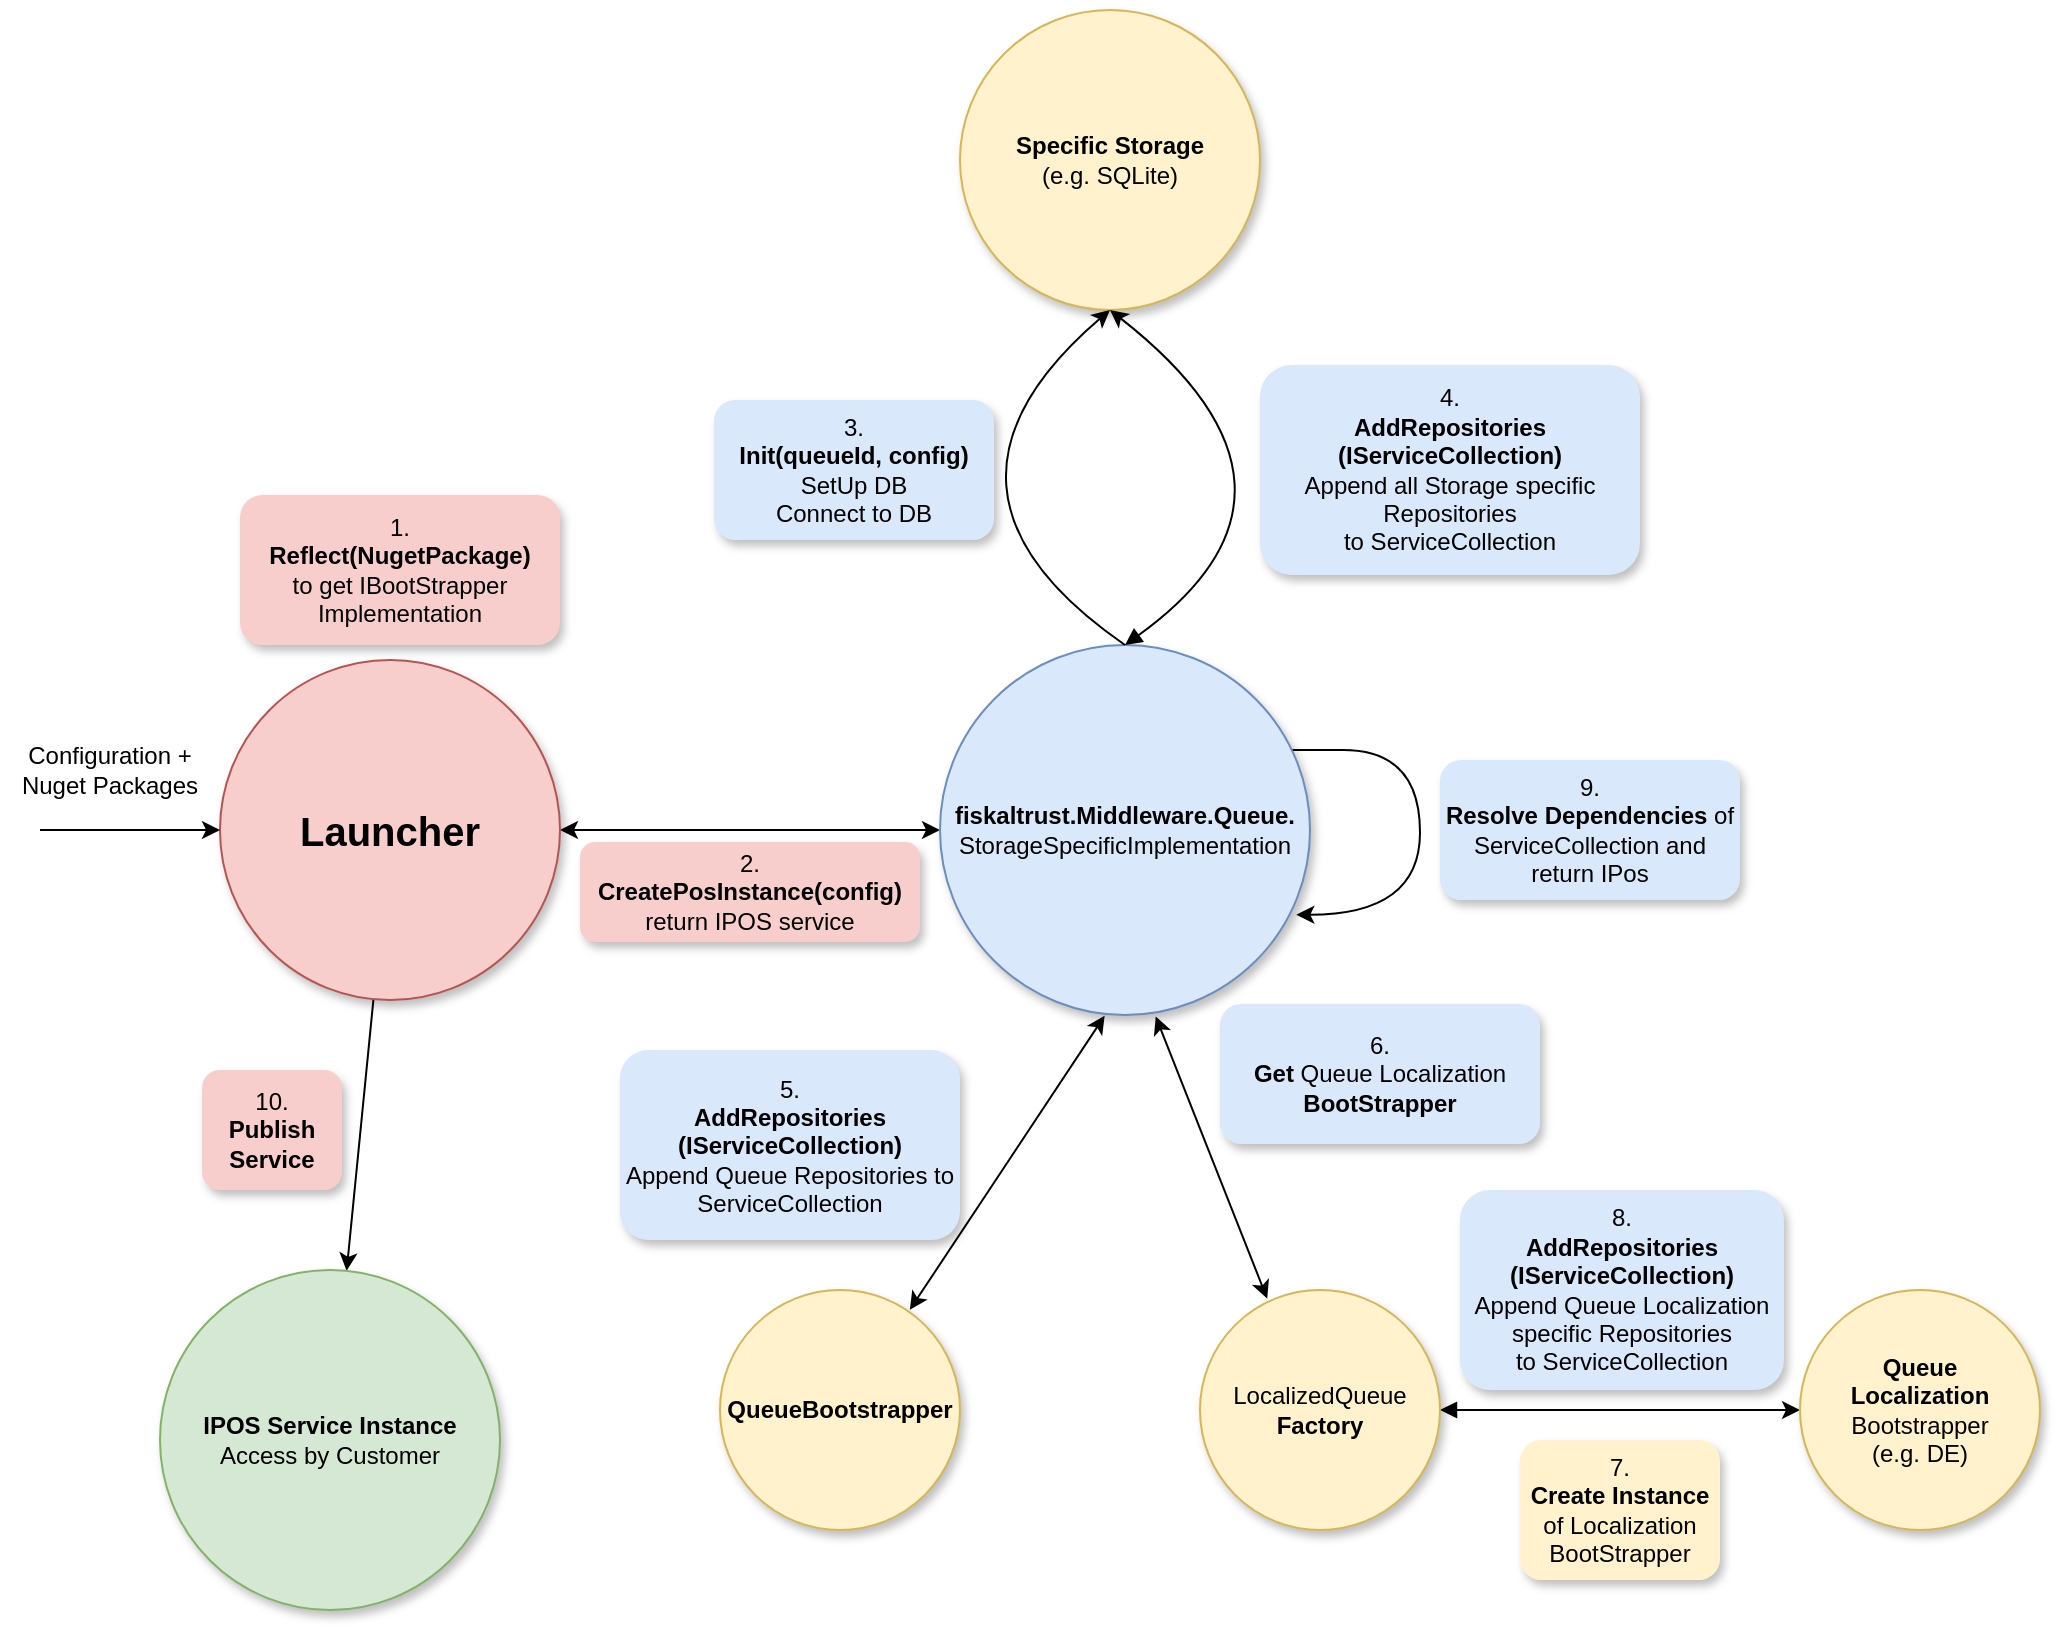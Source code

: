 <mxfile version="12.6.2" type="device"><diagram id="F9SUGX61PH08S9TfpdSE" name="Page-1"><mxGraphModel dx="1578" dy="782" grid="1" gridSize="10" guides="1" tooltips="1" connect="1" arrows="1" fold="1" page="1" pageScale="1" pageWidth="850" pageHeight="1100" math="0" shadow="0"><root><mxCell id="0"/><mxCell id="1" parent="0"/><mxCell id="UHpL_EF5H9wnqpdNi8Pm-7" style="edgeStyle=orthogonalEdgeStyle;rounded=0;orthogonalLoop=1;jettySize=auto;html=1;entryX=0;entryY=0.5;entryDx=0;entryDy=0;startArrow=classic;startFill=1;" edge="1" parent="1" source="UHpL_EF5H9wnqpdNi8Pm-3" target="UHpL_EF5H9wnqpdNi8Pm-9"><mxGeometry relative="1" as="geometry"><mxPoint x="450" y="450" as="targetPoint"/></mxGeometry></mxCell><mxCell id="UHpL_EF5H9wnqpdNi8Pm-57" style="orthogonalLoop=1;jettySize=auto;html=1;startArrow=none;startFill=0;" edge="1" parent="1" source="UHpL_EF5H9wnqpdNi8Pm-3" target="UHpL_EF5H9wnqpdNi8Pm-58"><mxGeometry relative="1" as="geometry"><mxPoint x="200" y="690" as="targetPoint"/></mxGeometry></mxCell><mxCell id="UHpL_EF5H9wnqpdNi8Pm-3" value="&lt;font style=&quot;font-size: 20px&quot;&gt;&lt;b&gt;Launcher&lt;/b&gt;&lt;/font&gt;" style="ellipse;whiteSpace=wrap;html=1;aspect=fixed;fillColor=#f8cecc;strokeColor=#b85450;shadow=1;" vertex="1" parent="1"><mxGeometry x="150" y="365" width="170" height="170" as="geometry"/></mxCell><mxCell id="UHpL_EF5H9wnqpdNi8Pm-4" value="" style="endArrow=classic;html=1;entryX=0;entryY=0.5;entryDx=0;entryDy=0;" edge="1" parent="1" target="UHpL_EF5H9wnqpdNi8Pm-3"><mxGeometry width="50" height="50" relative="1" as="geometry"><mxPoint x="60" y="450" as="sourcePoint"/><mxPoint x="130" y="510" as="targetPoint"/></mxGeometry></mxCell><mxCell id="UHpL_EF5H9wnqpdNi8Pm-5" value="Configuration + Nuget Packages" style="text;html=1;strokeColor=none;fillColor=none;align=center;verticalAlign=middle;whiteSpace=wrap;rounded=0;" vertex="1" parent="1"><mxGeometry x="40" y="410" width="110" height="20" as="geometry"/></mxCell><mxCell id="UHpL_EF5H9wnqpdNi8Pm-8" value="1.&lt;br&gt;&lt;b&gt;Reflect(NugetPackage)&lt;br&gt;&lt;/b&gt;to get IBootStrapper Implementation" style="text;html=1;strokeColor=none;fillColor=#F8CECC;align=center;verticalAlign=middle;whiteSpace=wrap;rounded=1;strokeWidth=1;shadow=1;" vertex="1" parent="1"><mxGeometry x="160" y="282.5" width="160" height="75" as="geometry"/></mxCell><mxCell id="UHpL_EF5H9wnqpdNi8Pm-54" style="edgeStyle=orthogonalEdgeStyle;curved=1;orthogonalLoop=1;jettySize=auto;html=1;startArrow=none;startFill=0;entryX=0.963;entryY=0.729;entryDx=0;entryDy=0;entryPerimeter=0;exitX=0.957;exitY=0.329;exitDx=0;exitDy=0;exitPerimeter=0;" edge="1" parent="1" source="UHpL_EF5H9wnqpdNi8Pm-9" target="UHpL_EF5H9wnqpdNi8Pm-9"><mxGeometry relative="1" as="geometry"><mxPoint x="770" y="430" as="targetPoint"/><Array as="points"><mxPoint x="673" y="410"/><mxPoint x="750" y="410"/><mxPoint x="750" y="489"/></Array></mxGeometry></mxCell><mxCell id="UHpL_EF5H9wnqpdNi8Pm-9" value="&lt;b&gt;fiskaltrust.Middleware.Queue.&lt;br&gt;&lt;/b&gt;StorageSpecificImplementation" style="ellipse;whiteSpace=wrap;html=1;aspect=fixed;fillColor=#dae8fc;strokeColor=#6c8ebf;shadow=1;" vertex="1" parent="1"><mxGeometry x="510" y="357.5" width="185" height="185" as="geometry"/></mxCell><mxCell id="UHpL_EF5H9wnqpdNi8Pm-14" value="&lt;b&gt;Specific Storage&lt;br&gt;&lt;/b&gt;(e.g. SQLite)" style="ellipse;whiteSpace=wrap;html=1;aspect=fixed;fillColor=#fff2cc;strokeColor=#d6b656;shadow=1;" vertex="1" parent="1"><mxGeometry x="520" y="40" width="150" height="150" as="geometry"/></mxCell><mxCell id="UHpL_EF5H9wnqpdNi8Pm-17" value="" style="curved=1;endArrow=classic;html=1;exitX=0.5;exitY=0;exitDx=0;exitDy=0;entryX=0.5;entryY=1;entryDx=0;entryDy=0;" edge="1" parent="1" source="UHpL_EF5H9wnqpdNi8Pm-9" target="UHpL_EF5H9wnqpdNi8Pm-14"><mxGeometry width="50" height="50" relative="1" as="geometry"><mxPoint x="580" y="330" as="sourcePoint"/><mxPoint x="630" y="280" as="targetPoint"/><Array as="points"><mxPoint x="490" y="280"/></Array></mxGeometry></mxCell><mxCell id="UHpL_EF5H9wnqpdNi8Pm-18" value="3.&lt;br&gt;&lt;b&gt;Init(queueId, config)&lt;br&gt;&lt;/b&gt;SetUp DB&lt;br&gt;Connect to DB" style="text;html=1;strokeColor=none;fillColor=#dae8fc;align=center;verticalAlign=middle;whiteSpace=wrap;rounded=1;shadow=1;" vertex="1" parent="1"><mxGeometry x="397" y="235" width="140" height="70" as="geometry"/></mxCell><mxCell id="UHpL_EF5H9wnqpdNi8Pm-19" value="" style="endArrow=classic;html=1;entryX=0.5;entryY=1;entryDx=0;entryDy=0;exitX=0.5;exitY=0;exitDx=0;exitDy=0;startArrow=block;startFill=1;elbow=vertical;curved=1;" edge="1" parent="1" source="UHpL_EF5H9wnqpdNi8Pm-9" target="UHpL_EF5H9wnqpdNi8Pm-14"><mxGeometry width="50" height="50" relative="1" as="geometry"><mxPoint x="620" y="310" as="sourcePoint"/><mxPoint x="670" y="225" as="targetPoint"/><Array as="points"><mxPoint x="710" y="280"/></Array></mxGeometry></mxCell><mxCell id="UHpL_EF5H9wnqpdNi8Pm-20" value="4.&lt;br&gt;&lt;b&gt;AddRepositories&lt;br&gt;(IServiceCollection)&lt;br&gt;&lt;/b&gt;Append all Storage specific Repositories&lt;br&gt;to ServiceCollection" style="text;html=1;strokeColor=none;fillColor=#dae8fc;align=center;verticalAlign=middle;whiteSpace=wrap;rounded=1;shadow=1;" vertex="1" parent="1"><mxGeometry x="670" y="217.5" width="190" height="105" as="geometry"/></mxCell><mxCell id="UHpL_EF5H9wnqpdNi8Pm-27" value="2.&lt;br&gt;&lt;b&gt;&amp;nbsp;CreatePosInstance(config)&amp;nbsp;&lt;/b&gt;&lt;br&gt;return IPOS service" style="text;html=1;strokeColor=none;fillColor=#f8cecc;align=center;verticalAlign=middle;whiteSpace=wrap;rounded=1;shadow=1;" vertex="1" parent="1"><mxGeometry x="330" y="456" width="170" height="50" as="geometry"/></mxCell><mxCell id="UHpL_EF5H9wnqpdNi8Pm-39" value="&lt;b&gt;QueueBootstrapper&lt;/b&gt;" style="ellipse;whiteSpace=wrap;html=1;aspect=fixed;fillColor=#fff2cc;strokeColor=#d6b656;shadow=1;" vertex="1" parent="1"><mxGeometry x="400" y="680" width="120" height="120" as="geometry"/></mxCell><mxCell id="UHpL_EF5H9wnqpdNi8Pm-42" value="" style="endArrow=classic;startArrow=classic;html=1;entryX=0.445;entryY=1.002;entryDx=0;entryDy=0;exitX=0.791;exitY=0.082;exitDx=0;exitDy=0;exitPerimeter=0;entryPerimeter=0;" edge="1" parent="1" source="UHpL_EF5H9wnqpdNi8Pm-39" target="UHpL_EF5H9wnqpdNi8Pm-9"><mxGeometry width="50" height="50" relative="1" as="geometry"><mxPoint x="30" y="930" as="sourcePoint"/><mxPoint x="80" y="880" as="targetPoint"/></mxGeometry></mxCell><mxCell id="UHpL_EF5H9wnqpdNi8Pm-43" value="5.&lt;br&gt;&lt;b&gt;AddRepositories&lt;br&gt;(IServiceCollection)&lt;br&gt;&lt;/b&gt;Append Queue Repositories to ServiceCollection" style="text;html=1;strokeColor=none;fillColor=#dae8fc;align=center;verticalAlign=middle;whiteSpace=wrap;rounded=1;shadow=1;" vertex="1" parent="1"><mxGeometry x="350" y="560" width="170" height="95" as="geometry"/></mxCell><mxCell id="UHpL_EF5H9wnqpdNi8Pm-47" style="edgeStyle=none;curved=1;orthogonalLoop=1;jettySize=auto;html=1;startArrow=block;startFill=1;entryX=0;entryY=0.5;entryDx=0;entryDy=0;" edge="1" parent="1" source="UHpL_EF5H9wnqpdNi8Pm-44" target="UHpL_EF5H9wnqpdNi8Pm-49"><mxGeometry relative="1" as="geometry"><mxPoint x="700" y="880" as="targetPoint"/></mxGeometry></mxCell><mxCell id="UHpL_EF5H9wnqpdNi8Pm-44" value="LocalizedQueue&lt;br&gt;&lt;b&gt;Factory&lt;/b&gt;" style="ellipse;whiteSpace=wrap;html=1;aspect=fixed;fillColor=#fff2cc;strokeColor=#d6b656;shadow=1;" vertex="1" parent="1"><mxGeometry x="640" y="680" width="120" height="120" as="geometry"/></mxCell><mxCell id="UHpL_EF5H9wnqpdNi8Pm-45" value="" style="endArrow=classic;startArrow=classic;html=1;exitX=0.28;exitY=0.036;exitDx=0;exitDy=0;exitPerimeter=0;entryX=0.583;entryY=1.004;entryDx=0;entryDy=0;entryPerimeter=0;" edge="1" parent="1" source="UHpL_EF5H9wnqpdNi8Pm-44" target="UHpL_EF5H9wnqpdNi8Pm-9"><mxGeometry width="50" height="50" relative="1" as="geometry"><mxPoint x="40" y="860" as="sourcePoint"/><mxPoint x="616" y="544" as="targetPoint"/></mxGeometry></mxCell><mxCell id="UHpL_EF5H9wnqpdNi8Pm-46" value="8.&lt;br&gt;&lt;b&gt;AddRepositories&lt;br&gt;(IServiceCollection)&lt;br&gt;&lt;/b&gt;Append Queue Localization specific Repositories&lt;br&gt;to ServiceCollection" style="text;html=1;strokeColor=none;fillColor=#dae8fc;align=center;verticalAlign=middle;whiteSpace=wrap;rounded=1;shadow=1;direction=south;" vertex="1" parent="1"><mxGeometry x="770" y="630" width="162" height="100" as="geometry"/></mxCell><mxCell id="UHpL_EF5H9wnqpdNi8Pm-49" value="&lt;b&gt;Queue&lt;br&gt;Localization&lt;/b&gt;&lt;br&gt;Bootstrapper&lt;br&gt;(e.g. DE)" style="ellipse;whiteSpace=wrap;html=1;aspect=fixed;fillColor=#fff2cc;strokeColor=#d6b656;shadow=1;" vertex="1" parent="1"><mxGeometry x="940" y="680" width="120" height="120" as="geometry"/></mxCell><mxCell id="UHpL_EF5H9wnqpdNi8Pm-52" value="6.&lt;br&gt;&lt;b&gt;Get&lt;/b&gt; Queue Localization &lt;b&gt;BootStrapper&lt;/b&gt;" style="text;html=1;strokeColor=none;fillColor=#dae8fc;align=center;verticalAlign=middle;whiteSpace=wrap;rounded=1;shadow=1;" vertex="1" parent="1"><mxGeometry x="650" y="537" width="160" height="70" as="geometry"/></mxCell><mxCell id="UHpL_EF5H9wnqpdNi8Pm-55" value="9.&lt;br&gt;&lt;b&gt;Resolve Dependencies&lt;/b&gt; of ServiceCollection and return IPos" style="text;html=1;strokeColor=none;fillColor=#dae8fc;align=center;verticalAlign=middle;whiteSpace=wrap;rounded=1;shadow=1;glass=0;" vertex="1" parent="1"><mxGeometry x="760" y="415" width="150" height="70" as="geometry"/></mxCell><mxCell id="UHpL_EF5H9wnqpdNi8Pm-58" value="&lt;b&gt;IPOS Service Instance&lt;br&gt;&lt;/b&gt;Access by Customer" style="ellipse;whiteSpace=wrap;html=1;aspect=fixed;fillColor=#d5e8d4;strokeColor=#82b366;shadow=1;" vertex="1" parent="1"><mxGeometry x="120" y="670" width="170" height="170" as="geometry"/></mxCell><mxCell id="UHpL_EF5H9wnqpdNi8Pm-59" value="10.&lt;br&gt;&lt;b&gt;Publish Service&lt;/b&gt;" style="text;html=1;strokeColor=none;fillColor=#f8cecc;align=center;verticalAlign=middle;whiteSpace=wrap;rounded=1;shadow=1;" vertex="1" parent="1"><mxGeometry x="141" y="570" width="70" height="60" as="geometry"/></mxCell><mxCell id="UHpL_EF5H9wnqpdNi8Pm-60" value="7.&lt;br&gt;&lt;b&gt;Create Instance&lt;br&gt;&lt;/b&gt;of Localization BootStrapper" style="text;html=1;strokeColor=none;fillColor=#fff2cc;align=center;verticalAlign=middle;whiteSpace=wrap;rounded=1;shadow=1;glass=0;" vertex="1" parent="1"><mxGeometry x="800" y="755" width="100" height="70" as="geometry"/></mxCell></root></mxGraphModel></diagram></mxfile>